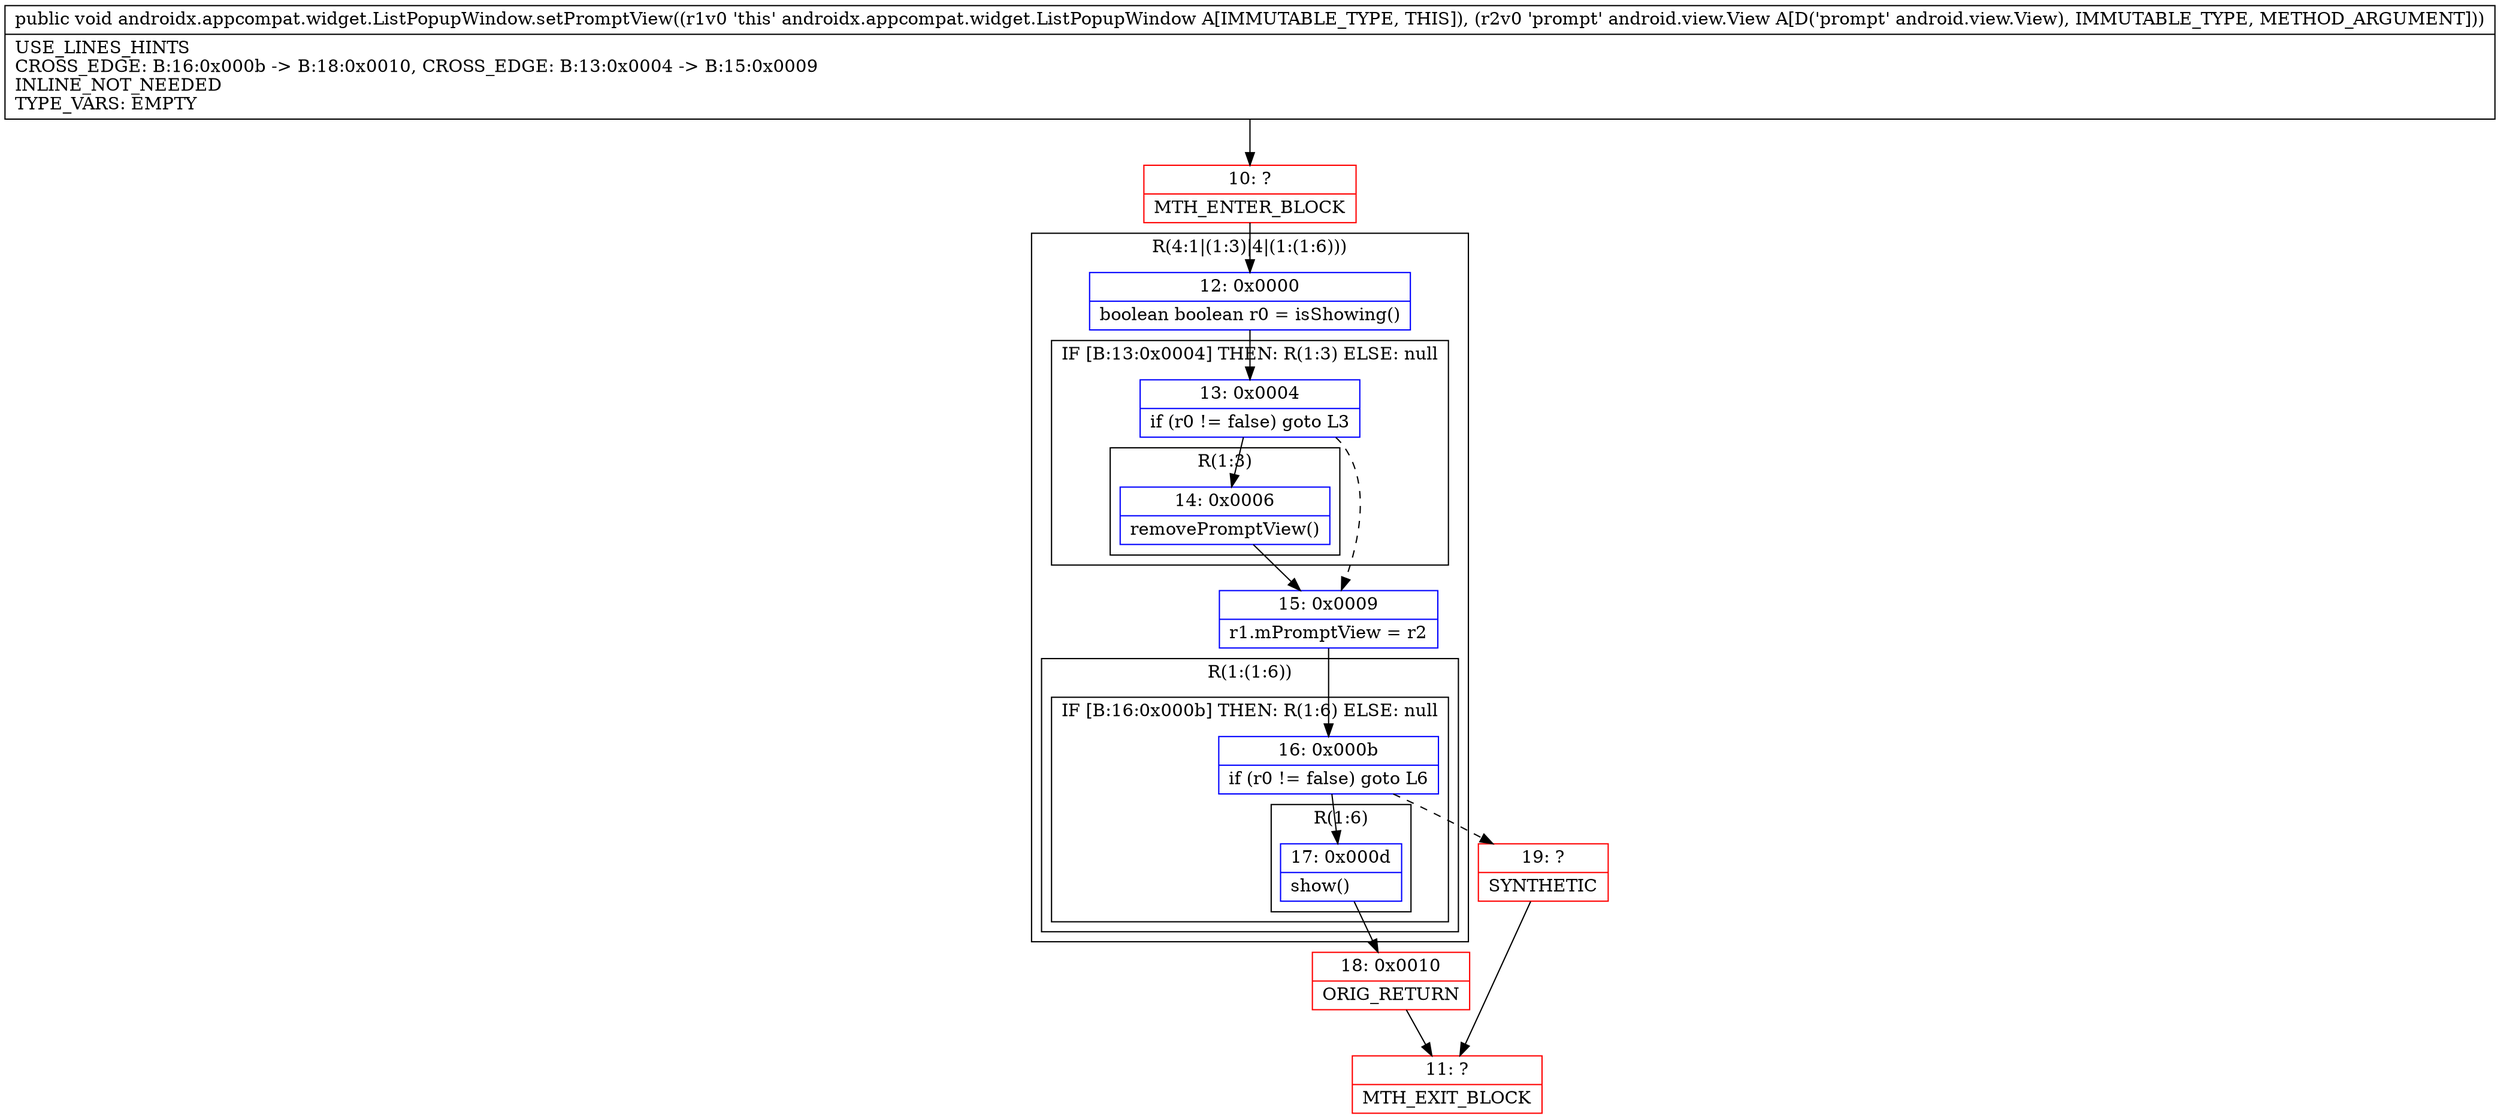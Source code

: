 digraph "CFG forandroidx.appcompat.widget.ListPopupWindow.setPromptView(Landroid\/view\/View;)V" {
subgraph cluster_Region_1932183196 {
label = "R(4:1|(1:3)|4|(1:(1:6)))";
node [shape=record,color=blue];
Node_12 [shape=record,label="{12\:\ 0x0000|boolean boolean r0 = isShowing()\l}"];
subgraph cluster_IfRegion_363273691 {
label = "IF [B:13:0x0004] THEN: R(1:3) ELSE: null";
node [shape=record,color=blue];
Node_13 [shape=record,label="{13\:\ 0x0004|if (r0 != false) goto L3\l}"];
subgraph cluster_Region_845465807 {
label = "R(1:3)";
node [shape=record,color=blue];
Node_14 [shape=record,label="{14\:\ 0x0006|removePromptView()\l}"];
}
}
Node_15 [shape=record,label="{15\:\ 0x0009|r1.mPromptView = r2\l}"];
subgraph cluster_Region_1191474294 {
label = "R(1:(1:6))";
node [shape=record,color=blue];
subgraph cluster_IfRegion_213070849 {
label = "IF [B:16:0x000b] THEN: R(1:6) ELSE: null";
node [shape=record,color=blue];
Node_16 [shape=record,label="{16\:\ 0x000b|if (r0 != false) goto L6\l}"];
subgraph cluster_Region_821213591 {
label = "R(1:6)";
node [shape=record,color=blue];
Node_17 [shape=record,label="{17\:\ 0x000d|show()\l}"];
}
}
}
}
Node_10 [shape=record,color=red,label="{10\:\ ?|MTH_ENTER_BLOCK\l}"];
Node_18 [shape=record,color=red,label="{18\:\ 0x0010|ORIG_RETURN\l}"];
Node_11 [shape=record,color=red,label="{11\:\ ?|MTH_EXIT_BLOCK\l}"];
Node_19 [shape=record,color=red,label="{19\:\ ?|SYNTHETIC\l}"];
MethodNode[shape=record,label="{public void androidx.appcompat.widget.ListPopupWindow.setPromptView((r1v0 'this' androidx.appcompat.widget.ListPopupWindow A[IMMUTABLE_TYPE, THIS]), (r2v0 'prompt' android.view.View A[D('prompt' android.view.View), IMMUTABLE_TYPE, METHOD_ARGUMENT]))  | USE_LINES_HINTS\lCROSS_EDGE: B:16:0x000b \-\> B:18:0x0010, CROSS_EDGE: B:13:0x0004 \-\> B:15:0x0009\lINLINE_NOT_NEEDED\lTYPE_VARS: EMPTY\l}"];
MethodNode -> Node_10;Node_12 -> Node_13;
Node_13 -> Node_14;
Node_13 -> Node_15[style=dashed];
Node_14 -> Node_15;
Node_15 -> Node_16;
Node_16 -> Node_17;
Node_16 -> Node_19[style=dashed];
Node_17 -> Node_18;
Node_10 -> Node_12;
Node_18 -> Node_11;
Node_19 -> Node_11;
}

